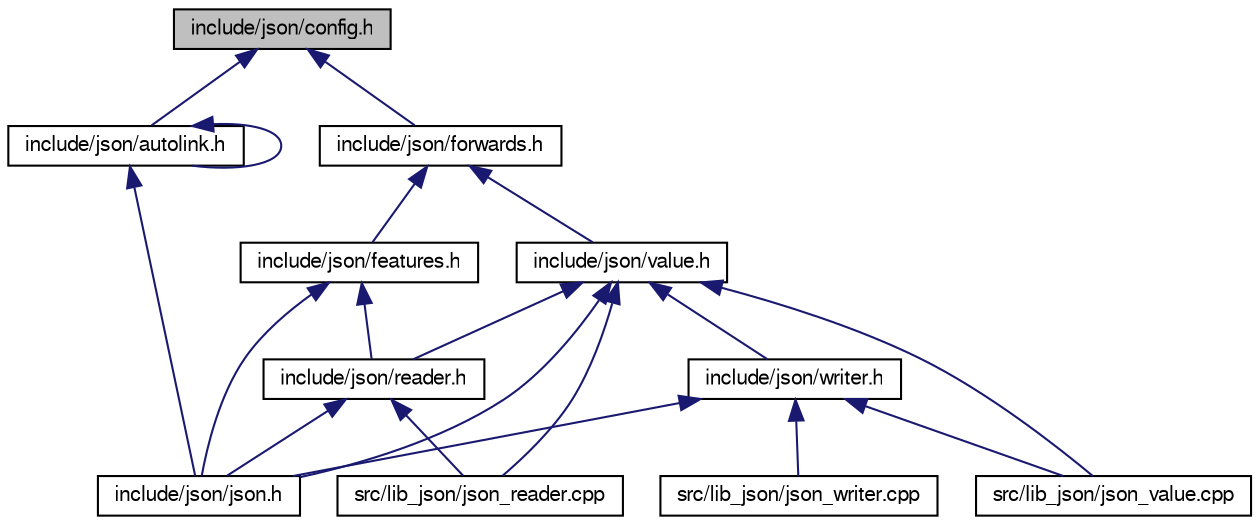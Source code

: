 digraph "include/json/config.h"
{
  edge [fontname="FreeSans",fontsize="10",labelfontname="FreeSans",labelfontsize="10"];
  node [fontname="FreeSans",fontsize="10",shape=record];
  Node1 [label="include/json/config.h",height=0.2,width=0.4,color="black", fillcolor="grey75", style="filled" fontcolor="black"];
  Node1 -> Node2 [dir="back",color="midnightblue",fontsize="10",style="solid",fontname="FreeSans"];
  Node2 [label="include/json/autolink.h",height=0.2,width=0.4,color="black", fillcolor="white", style="filled",URL="$autolink_8h.html"];
  Node2 -> Node2 [dir="back",color="midnightblue",fontsize="10",style="solid",fontname="FreeSans"];
  Node2 -> Node3 [dir="back",color="midnightblue",fontsize="10",style="solid",fontname="FreeSans"];
  Node3 [label="include/json/json.h",height=0.2,width=0.4,color="black", fillcolor="white", style="filled",URL="$json_8h.html"];
  Node1 -> Node4 [dir="back",color="midnightblue",fontsize="10",style="solid",fontname="FreeSans"];
  Node4 [label="include/json/forwards.h",height=0.2,width=0.4,color="black", fillcolor="white", style="filled",URL="$forwards_8h.html"];
  Node4 -> Node5 [dir="back",color="midnightblue",fontsize="10",style="solid",fontname="FreeSans"];
  Node5 [label="include/json/features.h",height=0.2,width=0.4,color="black", fillcolor="white", style="filled",URL="$features_8h.html"];
  Node5 -> Node6 [dir="back",color="midnightblue",fontsize="10",style="solid",fontname="FreeSans"];
  Node6 [label="include/json/reader.h",height=0.2,width=0.4,color="black", fillcolor="white", style="filled",URL="$reader_8h.html"];
  Node6 -> Node3 [dir="back",color="midnightblue",fontsize="10",style="solid",fontname="FreeSans"];
  Node6 -> Node7 [dir="back",color="midnightblue",fontsize="10",style="solid",fontname="FreeSans"];
  Node7 [label="src/lib_json/json_reader.cpp",height=0.2,width=0.4,color="black", fillcolor="white", style="filled",URL="$json__reader_8cpp.html"];
  Node5 -> Node3 [dir="back",color="midnightblue",fontsize="10",style="solid",fontname="FreeSans"];
  Node4 -> Node8 [dir="back",color="midnightblue",fontsize="10",style="solid",fontname="FreeSans"];
  Node8 [label="include/json/value.h",height=0.2,width=0.4,color="black", fillcolor="white", style="filled",URL="$value_8h.html"];
  Node8 -> Node3 [dir="back",color="midnightblue",fontsize="10",style="solid",fontname="FreeSans"];
  Node8 -> Node6 [dir="back",color="midnightblue",fontsize="10",style="solid",fontname="FreeSans"];
  Node8 -> Node9 [dir="back",color="midnightblue",fontsize="10",style="solid",fontname="FreeSans"];
  Node9 [label="include/json/writer.h",height=0.2,width=0.4,color="black", fillcolor="white", style="filled",URL="$writer_8h.html"];
  Node9 -> Node3 [dir="back",color="midnightblue",fontsize="10",style="solid",fontname="FreeSans"];
  Node9 -> Node10 [dir="back",color="midnightblue",fontsize="10",style="solid",fontname="FreeSans"];
  Node10 [label="src/lib_json/json_value.cpp",height=0.2,width=0.4,color="black", fillcolor="white", style="filled",URL="$json__value_8cpp.html"];
  Node9 -> Node11 [dir="back",color="midnightblue",fontsize="10",style="solid",fontname="FreeSans"];
  Node11 [label="src/lib_json/json_writer.cpp",height=0.2,width=0.4,color="black", fillcolor="white", style="filled",URL="$json__writer_8cpp.html"];
  Node8 -> Node7 [dir="back",color="midnightblue",fontsize="10",style="solid",fontname="FreeSans"];
  Node8 -> Node10 [dir="back",color="midnightblue",fontsize="10",style="solid",fontname="FreeSans"];
}

